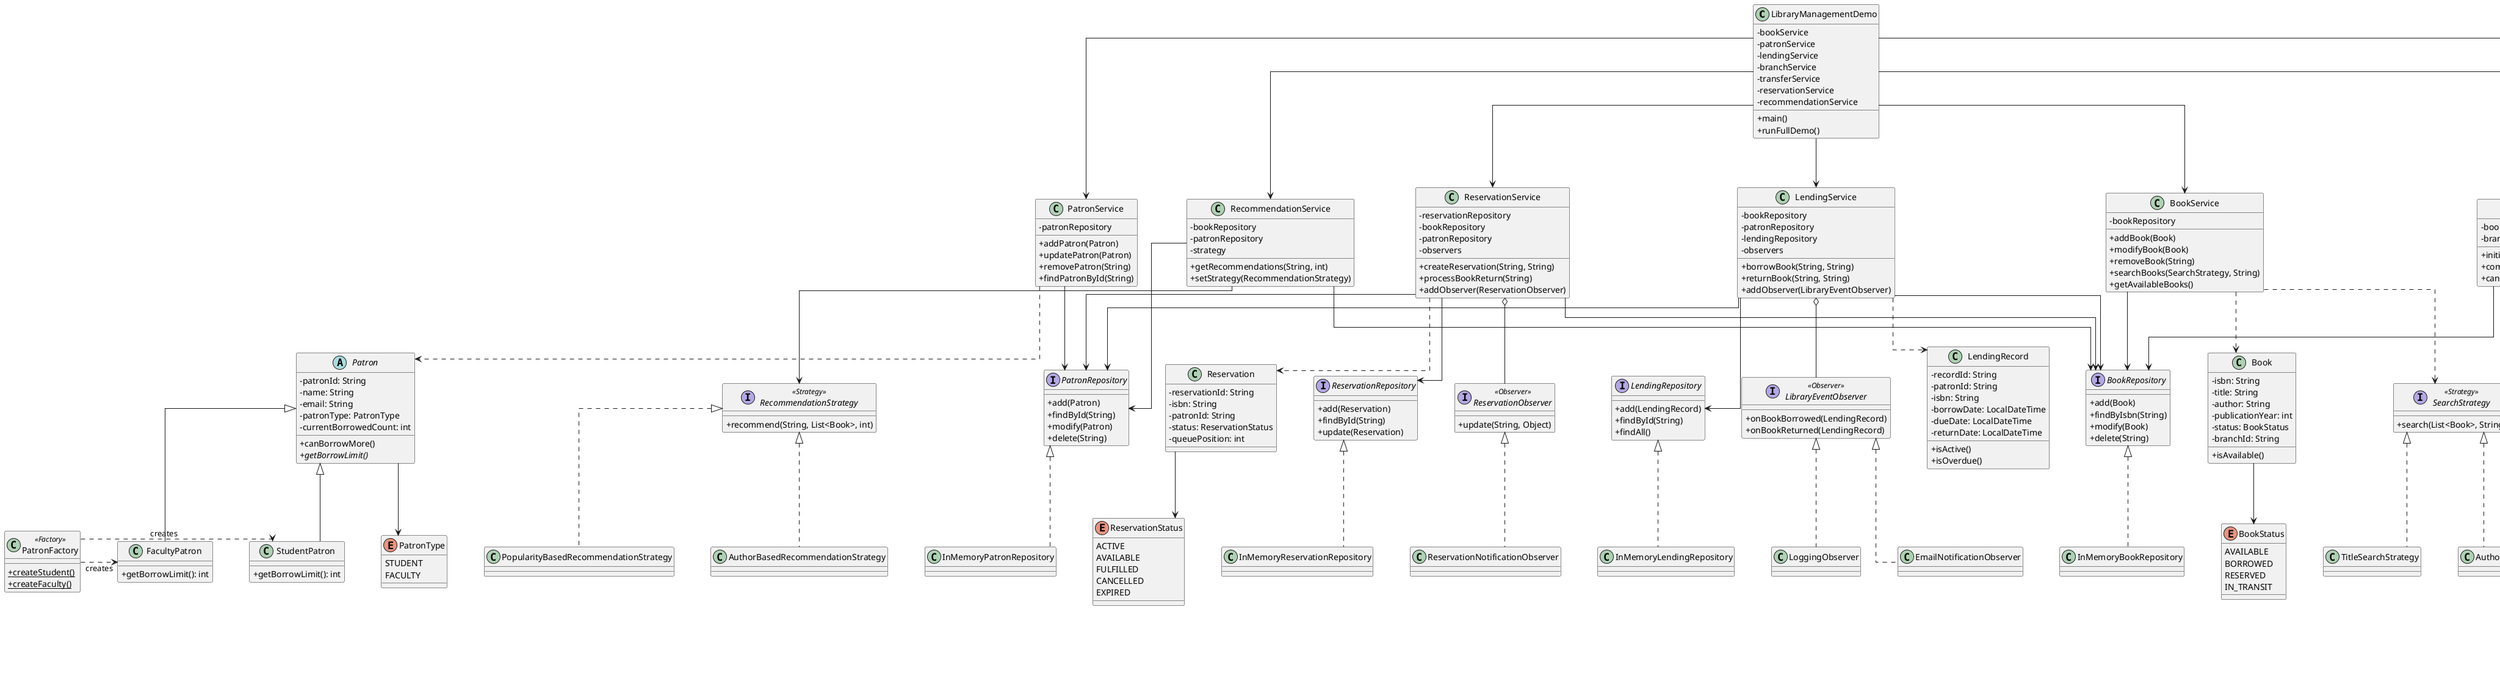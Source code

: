 @startuml Library Management System

skinparam classAttributeIconSize 0
skinparam linetype ortho
skinparam nodesep 60
skinparam ranksep 80

' ==================== MAIN APP ====================
class LibraryManagementDemo {
  - bookService
  - patronService
  - lendingService
  - branchService
  - transferService
  - reservationService
  - recommendationService
  + main()
  + runFullDemo()
}

' ==================== DOMAIN ENTITIES ====================
class Book {
  - isbn: String
  - title: String
  - author: String
  - publicationYear: int
  - status: BookStatus
  - branchId: String
  + isAvailable()
}

abstract class Patron {
  - patronId: String
  - name: String
  - email: String
  - patronType: PatronType
  - currentBorrowedCount: int
  + canBorrowMore()
  + {abstract} getBorrowLimit()
}

class StudentPatron {
  + getBorrowLimit(): int
}

class FacultyPatron {
  + getBorrowLimit(): int
}

class LendingRecord {
  - recordId: String
  - patronId: String
  - isbn: String
  - borrowDate: LocalDateTime
  - dueDate: LocalDateTime
  - returnDate: LocalDateTime
  + isActive()
  + isOverdue()
}

class Branch {
  - branchId: String
  - name: String
  - address: String
}

class Reservation {
  - reservationId: String
  - isbn: String
  - patronId: String
  - status: ReservationStatus
  - queuePosition: int
}

class BookTransferRequest {
  - transferId: String
  - isbn: String
  - sourceBranchId: String
  - destinationBranchId: String
  - status: TransferStatus
}

enum BookStatus {
  AVAILABLE
  BORROWED
  RESERVED
  IN_TRANSIT
}

enum PatronType {
  STUDENT
  FACULTY
}

enum ReservationStatus {
  ACTIVE
  AVAILABLE
  FULFILLED
  CANCELLED
  EXPIRED
}

enum TransferStatus {
  PENDING
  IN_TRANSIT
  COMPLETED
  REJECTED
  CANCELLED
}

' ==================== FACTORY ====================
class PatronFactory <<Factory>> {
  + {static} createStudent()
  + {static} createFaculty()
}

' ==================== REPOSITORIES ====================
interface BookRepository {
  + add(Book)
  + findByIsbn(String)
  + modify(Book)
  + delete(String)
}

interface PatronRepository {
  + add(Patron)
  + findById(String)
  + modify(Patron)
  + delete(String)
}

interface LendingRepository {
  + add(LendingRecord)
  + findById(String)
  + findAll()
}

interface BranchRepository {
  + save(Branch)
  + findById(String)
  + findAll()
}

interface ReservationRepository {
  + add(Reservation)
  + findById(String)
  + update(Reservation)
}

class InMemoryBookRepository
class InMemoryPatronRepository
class InMemoryLendingRepository
class InMemoryBranchRepository
class InMemoryReservationRepository

' ==================== SERVICES ====================
class BookService {
  - bookRepository
  + addBook(Book)
  + modifyBook(Book)
  + removeBook(String)
  + searchBooks(SearchStrategy, String)
  + getAvailableBooks()
}

class PatronService {
  - patronRepository
  + addPatron(Patron)
  + updatePatron(Patron)
  + removePatron(String)
  + findPatronById(String)
}

class LendingService {
  - bookRepository
  - patronRepository
  - lendingRepository
  - observers
  + borrowBook(String, String)
  + returnBook(String, String)
  + addObserver(LibraryEventObserver)
}

class BranchService {
  - branchRepository
  + registerBranch(Branch)
  + findBranchById(String)
  + getAllBranches()
}

class BookTransferService {
  - bookRepository
  - branchService
  + initiateTransfer(String, String, String)
  + completeTransfer(String)
  + cancelTransfer(String)
}

class ReservationService {
  - reservationRepository
  - bookRepository
  - patronRepository
  - observers
  + createReservation(String, String)
  + processBookReturn(String)
  + addObserver(ReservationObserver)
}

class RecommendationService {
  - bookRepository
  - patronRepository
  - strategy
  + getRecommendations(String, int)
  + setStrategy(RecommendationStrategy)
}

' ==================== STRATEGIES ====================
interface SearchStrategy <<Strategy>> {
  + search(List<Book>, String)
}

class TitleSearchStrategy
class AuthorSearchStrategy
class ISBNSearchStrategy

interface RecommendationStrategy <<Strategy>> {
  + recommend(String, List<Book>, int)
}

class AuthorBasedRecommendationStrategy
class PopularityBasedRecommendationStrategy

' ==================== OBSERVERS ====================
interface LibraryEventObserver <<Observer>> {
  + onBookBorrowed(LendingRecord)
  + onBookReturned(LendingRecord)
}

class LoggingObserver
class EmailNotificationObserver

interface ReservationObserver <<Observer>> {
  + update(String, Object)
}

class ReservationNotificationObserver

' ==================== RELATIONSHIPS ====================

' Domain Hierarchy
Patron <|-- StudentPatron
Patron <|-- FacultyPatron

' Factory creates Patrons
PatronFactory .> StudentPatron : creates
PatronFactory .> FacultyPatron : creates

' Repository Implementations
BookRepository <|.. InMemoryBookRepository
PatronRepository <|.. InMemoryPatronRepository
LendingRepository <|.. InMemoryLendingRepository
BranchRepository <|.. InMemoryBranchRepository
ReservationRepository <|.. InMemoryReservationRepository

' Strategy Implementations
SearchStrategy <|.. TitleSearchStrategy
SearchStrategy <|.. AuthorSearchStrategy
SearchStrategy <|.. ISBNSearchStrategy
RecommendationStrategy <|.. AuthorBasedRecommendationStrategy
RecommendationStrategy <|.. PopularityBasedRecommendationStrategy

' Observer Implementations
LibraryEventObserver <|.. LoggingObserver
LibraryEventObserver <|.. EmailNotificationObserver
ReservationObserver <|.. ReservationNotificationObserver

' Services use Repositories
BookService --> BookRepository
PatronService --> PatronRepository
LendingService --> BookRepository
LendingService --> PatronRepository
LendingService --> LendingRepository
BranchService --> BranchRepository
BookTransferService --> BookRepository
BookTransferService --> BranchService
ReservationService --> ReservationRepository
ReservationService --> BookRepository
ReservationService --> PatronRepository
RecommendationService --> BookRepository
RecommendationService --> PatronRepository

' Services use Strategies
BookService ..> SearchStrategy
RecommendationService --> RecommendationStrategy

' Services notify Observers
LendingService o-- LibraryEventObserver
ReservationService o-- ReservationObserver

' Main App uses Services
LibraryManagementDemo --> BookService
LibraryManagementDemo --> PatronService
LibraryManagementDemo --> LendingService
LibraryManagementDemo --> BranchService
LibraryManagementDemo --> BookTransferService
LibraryManagementDemo --> ReservationService
LibraryManagementDemo --> RecommendationService

' Entities have Enums
Book --> BookStatus
Patron --> PatronType
Reservation --> ReservationStatus
BookTransferRequest --> TransferStatus

' Services manage Entities
BookService ..> Book
PatronService ..> Patron
LendingService ..> LendingRecord
BranchService ..> Branch
ReservationService ..> Reservation
BookTransferService ..> BookTransferRequest

@enduml
